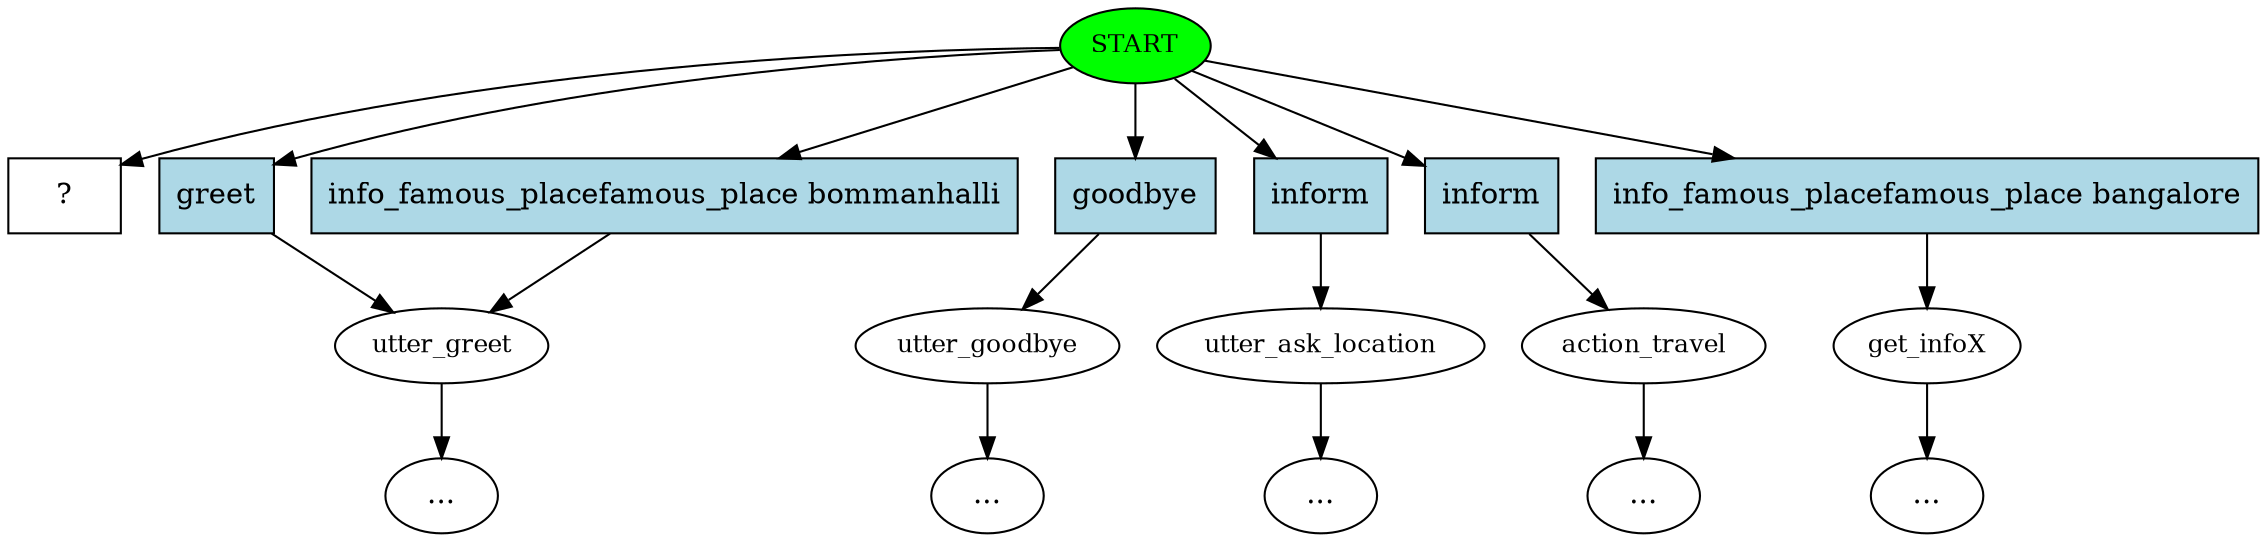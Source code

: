 digraph  {
0 [class="start active", fillcolor=green, fontsize=12, label=START, style=filled];
1 [class="", fontsize=12, label=utter_greet];
4 [class="", fontsize=12, label=utter_goodbye];
"-6" [class=ellipsis, label="..."];
5 [class="", fontsize=12, label=utter_ask_location];
"-7" [class=ellipsis, label="..."];
6 [class="", fontsize=12, label=action_travel];
"-8" [class=ellipsis, label="..."];
"-17" [class=ellipsis, label="..."];
16 [class="", fontsize=12, label=get_infoX];
"-19" [class=ellipsis, label="..."];
18 [class="intent dashed active", label="  ?  ", shape=rect];
19 [class=intent, fillcolor=lightblue, label=greet, shape=rect, style=filled];
20 [class=intent, fillcolor=lightblue, label="info_famous_placefamous_place bommanhalli", shape=rect, style=filled];
21 [class=intent, fillcolor=lightblue, label=goodbye, shape=rect, style=filled];
22 [class=intent, fillcolor=lightblue, label=inform, shape=rect, style=filled];
23 [class=intent, fillcolor=lightblue, label=inform, shape=rect, style=filled];
24 [class=intent, fillcolor=lightblue, label="info_famous_placefamous_place bangalore", shape=rect, style=filled];
0 -> 18  [class=active, key=NONE, label=""];
0 -> 19  [class="", key=0];
0 -> 20  [class="", key=0];
0 -> 21  [class="", key=0];
0 -> 22  [class="", key=0];
0 -> 23  [class="", key=0];
0 -> 24  [class="", key=0];
1 -> "-17"  [class="", key=NONE, label=""];
4 -> "-6"  [class="", key=NONE, label=""];
5 -> "-7"  [class="", key=NONE, label=""];
6 -> "-8"  [class="", key=NONE, label=""];
16 -> "-19"  [class="", key=NONE, label=""];
19 -> 1  [class="", key=0];
20 -> 1  [class="", key=0];
21 -> 4  [class="", key=0];
22 -> 5  [class="", key=0];
23 -> 6  [class="", key=0];
24 -> 16  [class="", key=0];
}
